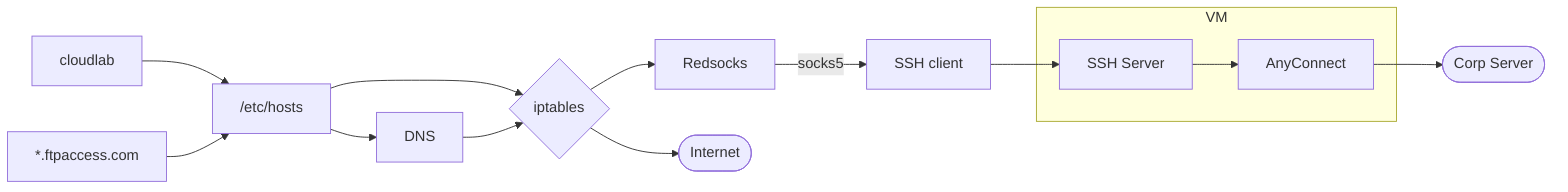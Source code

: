%%{
  init: {
    "flowchart": {
    "theme": "forest",
    },
  }
}%%

graph LR
    VPN_REQUEST["cloudlab"]
    INTERNET_REQUEST["*.ftpaccess.com"]

    VPN_REQUEST --> ETC_HOSTS["/etc/hosts"]
    INTERNET_REQUEST --> ETC_HOSTS

    IP_TABLES{iptables}

    ETC_HOSTS --> IP_TABLES
    ETC_HOSTS --> DNS

    DNS --> IP_TABLES

    IP_TABLES --> REDSOCKS[Redsocks]
    subgraph "VM"
        SSH["SSH Server"] --> AnyConnect
    end
    REDSOCKS --> |socks5| SSH_CLIENT["SSH client"]
    SSH_CLIENT --> SSH
    AnyConnect --> OVPN(["Corp Server"])

    IP_TABLES --> INTERNET([Internet])